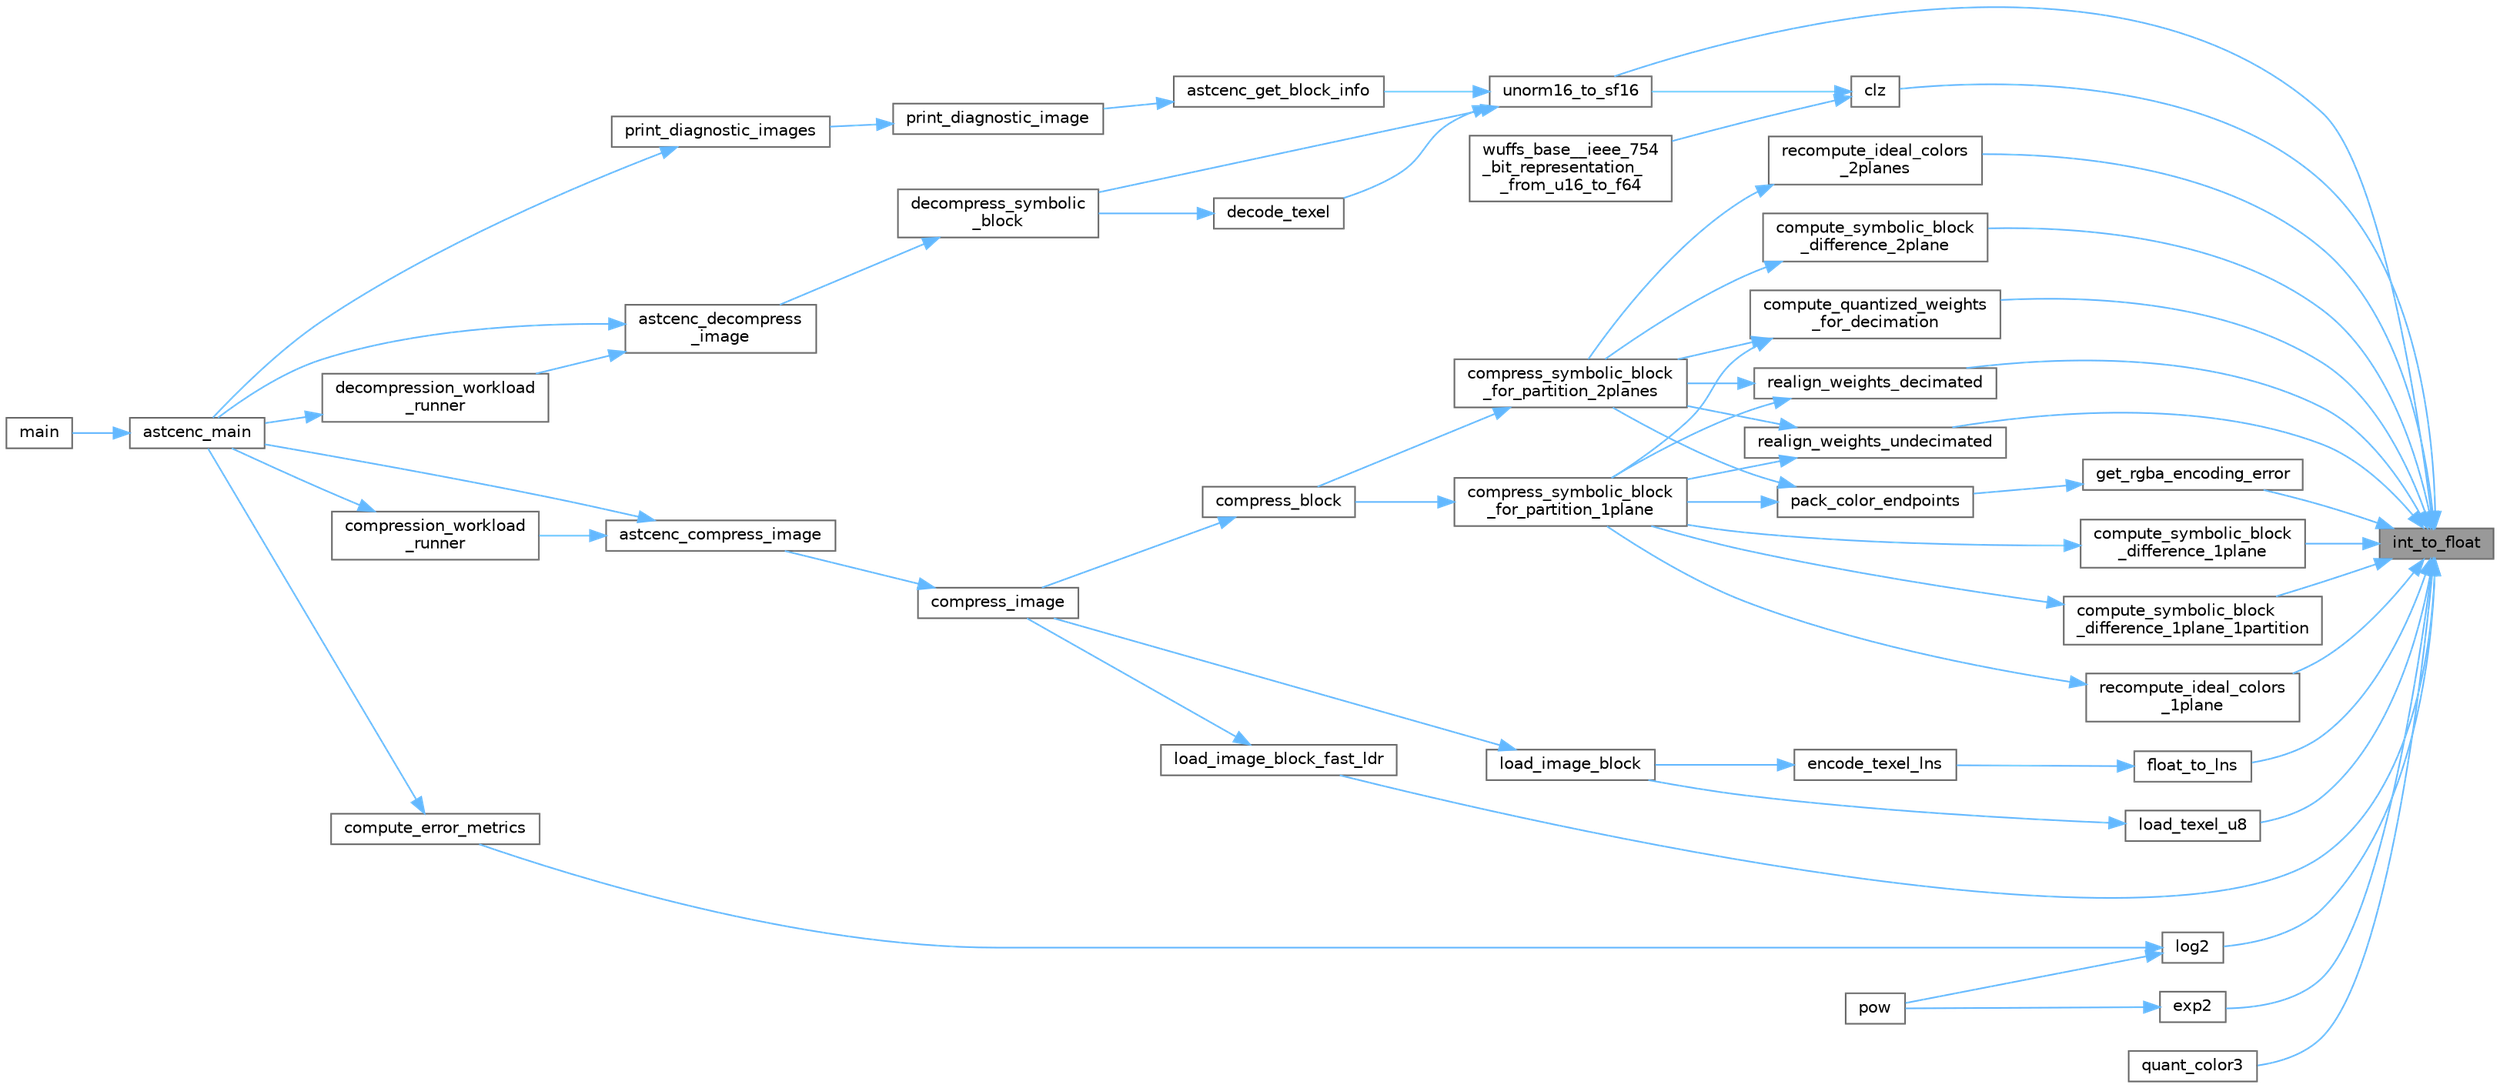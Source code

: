 digraph "int_to_float"
{
 // LATEX_PDF_SIZE
  bgcolor="transparent";
  edge [fontname=Helvetica,fontsize=10,labelfontname=Helvetica,labelfontsize=10];
  node [fontname=Helvetica,fontsize=10,shape=box,height=0.2,width=0.4];
  rankdir="RL";
  Node1 [id="Node000001",label="int_to_float",height=0.2,width=0.4,color="gray40", fillcolor="grey60", style="filled", fontcolor="black",tooltip="Return a float value for an integer vector."];
  Node1 -> Node2 [id="edge62_Node000001_Node000002",dir="back",color="steelblue1",style="solid",tooltip=" "];
  Node2 [id="Node000002",label="clz",height=0.2,width=0.4,color="grey40", fillcolor="white", style="filled",URL="$astcenc__vecmathlib_8h.html#ac4a249bd7ee357fb775d7f8ad8e22d91",tooltip="Count the leading zeros for each lane in a."];
  Node2 -> Node3 [id="edge63_Node000002_Node000003",dir="back",color="steelblue1",style="solid",tooltip=" "];
  Node3 [id="Node000003",label="unorm16_to_sf16",height=0.2,width=0.4,color="grey40", fillcolor="white", style="filled",URL="$astcenc__vecmathlib_8h.html#a478b1f2bc7a3589bfbe32b398583c502",tooltip="Convert unorm16 [0, 65535] to float16 in range [0, 1]."];
  Node3 -> Node4 [id="edge64_Node000003_Node000004",dir="back",color="steelblue1",style="solid",tooltip=" "];
  Node4 [id="Node000004",label="astcenc_get_block_info",height=0.2,width=0.4,color="grey40", fillcolor="white", style="filled",URL="$astcenc__entry_8cpp.html#a4138a9fb500526b5bfd98ea53a3ecec7",tooltip="Provide a high level summary of a block's encoding."];
  Node4 -> Node5 [id="edge65_Node000004_Node000005",dir="back",color="steelblue1",style="solid",tooltip=" "];
  Node5 [id="Node000005",label="print_diagnostic_image",height=0.2,width=0.4,color="grey40", fillcolor="white", style="filled",URL="$astcenccli__toplevel_8cpp.html#ac1760850c83dafab500f7cf8ab789246",tooltip="Populate a single diagnostic image showing aspects of the encoding."];
  Node5 -> Node6 [id="edge66_Node000005_Node000006",dir="back",color="steelblue1",style="solid",tooltip=" "];
  Node6 [id="Node000006",label="print_diagnostic_images",height=0.2,width=0.4,color="grey40", fillcolor="white", style="filled",URL="$astcenccli__toplevel_8cpp.html#a65c87ee1ff0ed0736cffa06692853479",tooltip="Print a set of diagnostic images showing aspects of the encoding."];
  Node6 -> Node7 [id="edge67_Node000006_Node000007",dir="back",color="steelblue1",style="solid",tooltip=" "];
  Node7 [id="Node000007",label="astcenc_main",height=0.2,width=0.4,color="grey40", fillcolor="white", style="filled",URL="$astcenccli__toplevel_8cpp.html#a073d18880f24fd648661b01d2e20340e",tooltip="Application entry point."];
  Node7 -> Node8 [id="edge68_Node000007_Node000008",dir="back",color="steelblue1",style="solid",tooltip=" "];
  Node8 [id="Node000008",label="main",height=0.2,width=0.4,color="grey40", fillcolor="white", style="filled",URL="$astcenccli__entry_8cpp.html#a3c04138a5bfe5d72780bb7e82a18e627",tooltip=" "];
  Node3 -> Node9 [id="edge69_Node000003_Node000009",dir="back",color="steelblue1",style="solid",tooltip=" "];
  Node9 [id="Node000009",label="decode_texel",height=0.2,width=0.4,color="grey40", fillcolor="white", style="filled",URL="$astcenc__decompress__symbolic_8cpp.html#a9389a206914c0bbd0cb8a5d065dc56fe",tooltip="Convert integer color value into a float value for the decoder."];
  Node9 -> Node10 [id="edge70_Node000009_Node000010",dir="back",color="steelblue1",style="solid",tooltip=" "];
  Node10 [id="Node000010",label="decompress_symbolic\l_block",height=0.2,width=0.4,color="grey40", fillcolor="white", style="filled",URL="$astcenc__decompress__symbolic_8cpp.html#a4a5f09c362972951a31e4d7ff918f89f",tooltip="Decompress a symbolic block in to an image block."];
  Node10 -> Node11 [id="edge71_Node000010_Node000011",dir="back",color="steelblue1",style="solid",tooltip=" "];
  Node11 [id="Node000011",label="astcenc_decompress\l_image",height=0.2,width=0.4,color="grey40", fillcolor="white", style="filled",URL="$astcenc__entry_8cpp.html#a062987fc41b9df7d34d8eb668f29eb21",tooltip="Decompress an image."];
  Node11 -> Node7 [id="edge72_Node000011_Node000007",dir="back",color="steelblue1",style="solid",tooltip=" "];
  Node11 -> Node12 [id="edge73_Node000011_Node000012",dir="back",color="steelblue1",style="solid",tooltip=" "];
  Node12 [id="Node000012",label="decompression_workload\l_runner",height=0.2,width=0.4,color="grey40", fillcolor="white", style="filled",URL="$astcenccli__toplevel_8cpp.html#a02c55a799cc33b39f9d733b1a7e91281",tooltip="Runner callback function for a decompression worker thread."];
  Node12 -> Node7 [id="edge74_Node000012_Node000007",dir="back",color="steelblue1",style="solid",tooltip=" "];
  Node3 -> Node10 [id="edge75_Node000003_Node000010",dir="back",color="steelblue1",style="solid",tooltip=" "];
  Node2 -> Node13 [id="edge76_Node000002_Node000013",dir="back",color="steelblue1",style="solid",tooltip=" "];
  Node13 [id="Node000013",label="wuffs_base__ieee_754\l_bit_representation_\l_from_u16_to_f64",height=0.2,width=0.4,color="grey40", fillcolor="white", style="filled",URL="$wuffs-v0_83_8c.html#af9423b29c2c6b0152acf48cb73e62320",tooltip=" "];
  Node1 -> Node14 [id="edge77_Node000001_Node000014",dir="back",color="steelblue1",style="solid",tooltip=" "];
  Node14 [id="Node000014",label="compute_quantized_weights\l_for_decimation",height=0.2,width=0.4,color="grey40", fillcolor="white", style="filled",URL="$astcenc__ideal__endpoints__and__weights_8cpp.html#af42cf444db5f16e2ed4fb642acf81f4a",tooltip="Compute the optimal quantized weights for a decimation table."];
  Node14 -> Node15 [id="edge78_Node000014_Node000015",dir="back",color="steelblue1",style="solid",tooltip=" "];
  Node15 [id="Node000015",label="compress_symbolic_block\l_for_partition_1plane",height=0.2,width=0.4,color="grey40", fillcolor="white", style="filled",URL="$astcenc__compress__symbolic_8cpp.html#af5f518a15600c71922e69267dea2db99",tooltip="Compress a block using a chosen partitioning and 1 plane of weights."];
  Node15 -> Node16 [id="edge79_Node000015_Node000016",dir="back",color="steelblue1",style="solid",tooltip=" "];
  Node16 [id="Node000016",label="compress_block",height=0.2,width=0.4,color="grey40", fillcolor="white", style="filled",URL="$astcenc__compress__symbolic_8cpp.html#a579b9a2ceeecda2fb3abe63b8311df1c",tooltip="Compress an image block into a physical block."];
  Node16 -> Node17 [id="edge80_Node000016_Node000017",dir="back",color="steelblue1",style="solid",tooltip=" "];
  Node17 [id="Node000017",label="compress_image",height=0.2,width=0.4,color="grey40", fillcolor="white", style="filled",URL="$astcenc__entry_8cpp.html#acbecfd32ce013d567cac16a877c20f42",tooltip="Compress an image, after any preflight has completed."];
  Node17 -> Node18 [id="edge81_Node000017_Node000018",dir="back",color="steelblue1",style="solid",tooltip=" "];
  Node18 [id="Node000018",label="astcenc_compress_image",height=0.2,width=0.4,color="grey40", fillcolor="white", style="filled",URL="$astcenc__entry_8cpp.html#ad762aa055eed75156c99309158a40e90",tooltip="Compress an image."];
  Node18 -> Node7 [id="edge82_Node000018_Node000007",dir="back",color="steelblue1",style="solid",tooltip=" "];
  Node18 -> Node19 [id="edge83_Node000018_Node000019",dir="back",color="steelblue1",style="solid",tooltip=" "];
  Node19 [id="Node000019",label="compression_workload\l_runner",height=0.2,width=0.4,color="grey40", fillcolor="white", style="filled",URL="$astcenccli__toplevel_8cpp.html#a57bafe66bbd689a53aad2d190fe7a3fa",tooltip="Runner callback function for a compression worker thread."];
  Node19 -> Node7 [id="edge84_Node000019_Node000007",dir="back",color="steelblue1",style="solid",tooltip=" "];
  Node14 -> Node20 [id="edge85_Node000014_Node000020",dir="back",color="steelblue1",style="solid",tooltip=" "];
  Node20 [id="Node000020",label="compress_symbolic_block\l_for_partition_2planes",height=0.2,width=0.4,color="grey40", fillcolor="white", style="filled",URL="$astcenc__compress__symbolic_8cpp.html#af11a976c8ea386db054bef472ce0667c",tooltip="Compress a block using a chosen partitioning and 2 planes of weights."];
  Node20 -> Node16 [id="edge86_Node000020_Node000016",dir="back",color="steelblue1",style="solid",tooltip=" "];
  Node1 -> Node21 [id="edge87_Node000001_Node000021",dir="back",color="steelblue1",style="solid",tooltip=" "];
  Node21 [id="Node000021",label="compute_symbolic_block\l_difference_1plane",height=0.2,width=0.4,color="grey40", fillcolor="white", style="filled",URL="$astcenc__decompress__symbolic_8cpp.html#a0541138e65930f39f6caba517e76dfe4",tooltip="Compute the error between a symbolic block and the original input data."];
  Node21 -> Node15 [id="edge88_Node000021_Node000015",dir="back",color="steelblue1",style="solid",tooltip=" "];
  Node1 -> Node22 [id="edge89_Node000001_Node000022",dir="back",color="steelblue1",style="solid",tooltip=" "];
  Node22 [id="Node000022",label="compute_symbolic_block\l_difference_1plane_1partition",height=0.2,width=0.4,color="grey40", fillcolor="white", style="filled",URL="$astcenc__decompress__symbolic_8cpp.html#aff8e27acd948a9cc5631d99c80906b2f",tooltip="Compute the error between a symbolic block and the original input data."];
  Node22 -> Node15 [id="edge90_Node000022_Node000015",dir="back",color="steelblue1",style="solid",tooltip=" "];
  Node1 -> Node23 [id="edge91_Node000001_Node000023",dir="back",color="steelblue1",style="solid",tooltip=" "];
  Node23 [id="Node000023",label="compute_symbolic_block\l_difference_2plane",height=0.2,width=0.4,color="grey40", fillcolor="white", style="filled",URL="$astcenc__decompress__symbolic_8cpp.html#a9c23f8373c9f5e708650b7c8e038b182",tooltip="Compute the error between a symbolic block and the original input data."];
  Node23 -> Node20 [id="edge92_Node000023_Node000020",dir="back",color="steelblue1",style="solid",tooltip=" "];
  Node1 -> Node24 [id="edge93_Node000001_Node000024",dir="back",color="steelblue1",style="solid",tooltip=" "];
  Node24 [id="Node000024",label="exp2",height=0.2,width=0.4,color="grey40", fillcolor="white", style="filled",URL="$astcenc__vecmathlib_8h.html#a87f28ce214c8467ad2e4df620dea7e90",tooltip="Compute an approximate exp2(x) for each lane in the vector."];
  Node24 -> Node25 [id="edge94_Node000024_Node000025",dir="back",color="steelblue1",style="solid",tooltip=" "];
  Node25 [id="Node000025",label="pow",height=0.2,width=0.4,color="grey40", fillcolor="white", style="filled",URL="$astcenc__vecmathlib_8h.html#a4c1d7b228b3f79a7260ea87d535324cb",tooltip="Compute an approximate pow(x, y) for each lane in the vector."];
  Node1 -> Node26 [id="edge95_Node000001_Node000026",dir="back",color="steelblue1",style="solid",tooltip=" "];
  Node26 [id="Node000026",label="float_to_lns",height=0.2,width=0.4,color="grey40", fillcolor="white", style="filled",URL="$astcenc__vecmathlib_8h.html#a31e34e7d35ae75fd745c6d9117d7eabb",tooltip="Convert float to 16-bit LNS."];
  Node26 -> Node27 [id="edge96_Node000026_Node000027",dir="back",color="steelblue1",style="solid",tooltip=" "];
  Node27 [id="Node000027",label="encode_texel_lns",height=0.2,width=0.4,color="grey40", fillcolor="white", style="filled",URL="$astcenc__image_8cpp.html#ab1928a8877d97e7fca94c20dff6d3326",tooltip="Encode a texel that includes at least some HDR LNS texels."];
  Node27 -> Node28 [id="edge97_Node000027_Node000028",dir="back",color="steelblue1",style="solid",tooltip=" "];
  Node28 [id="Node000028",label="load_image_block",height=0.2,width=0.4,color="grey40", fillcolor="white", style="filled",URL="$astcenc__image_8cpp.html#ac38601dc2481e26c57906255523f7262",tooltip="Load a single image block from the input image."];
  Node28 -> Node17 [id="edge98_Node000028_Node000017",dir="back",color="steelblue1",style="solid",tooltip=" "];
  Node1 -> Node29 [id="edge99_Node000001_Node000029",dir="back",color="steelblue1",style="solid",tooltip=" "];
  Node29 [id="Node000029",label="get_rgba_encoding_error",height=0.2,width=0.4,color="grey40", fillcolor="white", style="filled",URL="$astcenc__color__quantize_8cpp.html#a7175b796b451809bf4d85bb291cb7bec",tooltip="Functions for color quantization."];
  Node29 -> Node30 [id="edge100_Node000029_Node000030",dir="back",color="steelblue1",style="solid",tooltip=" "];
  Node30 [id="Node000030",label="pack_color_endpoints",height=0.2,width=0.4,color="grey40", fillcolor="white", style="filled",URL="$astcenc__color__quantize_8cpp.html#ab9f9b564c57688af1f8fc1d9e000af81",tooltip="Pack a single pair of color endpoints as effectively as possible."];
  Node30 -> Node15 [id="edge101_Node000030_Node000015",dir="back",color="steelblue1",style="solid",tooltip=" "];
  Node30 -> Node20 [id="edge102_Node000030_Node000020",dir="back",color="steelblue1",style="solid",tooltip=" "];
  Node1 -> Node31 [id="edge103_Node000001_Node000031",dir="back",color="steelblue1",style="solid",tooltip=" "];
  Node31 [id="Node000031",label="load_image_block_fast_ldr",height=0.2,width=0.4,color="grey40", fillcolor="white", style="filled",URL="$astcenc__image_8cpp.html#a04e3f01eb10a8a494e1d07b39c496bde",tooltip="Load a single image block from the input image."];
  Node31 -> Node17 [id="edge104_Node000031_Node000017",dir="back",color="steelblue1",style="solid",tooltip=" "];
  Node1 -> Node32 [id="edge105_Node000001_Node000032",dir="back",color="steelblue1",style="solid",tooltip=" "];
  Node32 [id="Node000032",label="load_texel_u8",height=0.2,width=0.4,color="grey40", fillcolor="white", style="filled",URL="$astcenc__image_8cpp.html#a3308fe6e3772f49620b4b20258e7a28c",tooltip="Load a 8-bit UNORM texel from a data array."];
  Node32 -> Node28 [id="edge106_Node000032_Node000028",dir="back",color="steelblue1",style="solid",tooltip=" "];
  Node1 -> Node33 [id="edge107_Node000001_Node000033",dir="back",color="steelblue1",style="solid",tooltip=" "];
  Node33 [id="Node000033",label="log2",height=0.2,width=0.4,color="grey40", fillcolor="white", style="filled",URL="$astcenc__vecmathlib_8h.html#a77245e9181fb31efa0a97cfbf4084e5e",tooltip="Compute an approximate log2(x) for each lane in the vector."];
  Node33 -> Node34 [id="edge108_Node000033_Node000034",dir="back",color="steelblue1",style="solid",tooltip=" "];
  Node34 [id="Node000034",label="compute_error_metrics",height=0.2,width=0.4,color="grey40", fillcolor="white", style="filled",URL="$astcenccli__error__metrics_8cpp.html#a478be461420681d7c83aa89569ea92c4",tooltip="Compute error metrics comparing two images."];
  Node34 -> Node7 [id="edge109_Node000034_Node000007",dir="back",color="steelblue1",style="solid",tooltip=" "];
  Node33 -> Node25 [id="edge110_Node000033_Node000025",dir="back",color="steelblue1",style="solid",tooltip=" "];
  Node1 -> Node35 [id="edge111_Node000001_Node000035",dir="back",color="steelblue1",style="solid",tooltip=" "];
  Node35 [id="Node000035",label="quant_color3",height=0.2,width=0.4,color="grey40", fillcolor="white", style="filled",URL="$astcenc__color__quantize_8cpp.html#affbf6defc49c5c213d7a7409c219a557",tooltip="Determine the quantized value given a quantization level and residual."];
  Node1 -> Node36 [id="edge112_Node000001_Node000036",dir="back",color="steelblue1",style="solid",tooltip=" "];
  Node36 [id="Node000036",label="realign_weights_decimated",height=0.2,width=0.4,color="grey40", fillcolor="white", style="filled",URL="$astcenc__compress__symbolic_8cpp.html#af80747ee43aa6fda579161376205c294",tooltip="Attempt to improve weights given a chosen configuration."];
  Node36 -> Node15 [id="edge113_Node000036_Node000015",dir="back",color="steelblue1",style="solid",tooltip=" "];
  Node36 -> Node20 [id="edge114_Node000036_Node000020",dir="back",color="steelblue1",style="solid",tooltip=" "];
  Node1 -> Node37 [id="edge115_Node000001_Node000037",dir="back",color="steelblue1",style="solid",tooltip=" "];
  Node37 [id="Node000037",label="realign_weights_undecimated",height=0.2,width=0.4,color="grey40", fillcolor="white", style="filled",URL="$astcenc__compress__symbolic_8cpp.html#a91e5fa530ba0e492b85132e416a5ddf4",tooltip="Attempt to improve weights given a chosen configuration."];
  Node37 -> Node15 [id="edge116_Node000037_Node000015",dir="back",color="steelblue1",style="solid",tooltip=" "];
  Node37 -> Node20 [id="edge117_Node000037_Node000020",dir="back",color="steelblue1",style="solid",tooltip=" "];
  Node1 -> Node38 [id="edge118_Node000001_Node000038",dir="back",color="steelblue1",style="solid",tooltip=" "];
  Node38 [id="Node000038",label="recompute_ideal_colors\l_1plane",height=0.2,width=0.4,color="grey40", fillcolor="white", style="filled",URL="$astcenc__ideal__endpoints__and__weights_8cpp.html#a02bcad94240678ee727ccf2f0fbfb5d3",tooltip="For a given 1 plane weight set recompute the endpoint colors."];
  Node38 -> Node15 [id="edge119_Node000038_Node000015",dir="back",color="steelblue1",style="solid",tooltip=" "];
  Node1 -> Node39 [id="edge120_Node000001_Node000039",dir="back",color="steelblue1",style="solid",tooltip=" "];
  Node39 [id="Node000039",label="recompute_ideal_colors\l_2planes",height=0.2,width=0.4,color="grey40", fillcolor="white", style="filled",URL="$astcenc__ideal__endpoints__and__weights_8cpp.html#afb3c455470bef24f48d7815bb78bb569",tooltip="For a given 2 plane weight set recompute the endpoint colors."];
  Node39 -> Node20 [id="edge121_Node000039_Node000020",dir="back",color="steelblue1",style="solid",tooltip=" "];
  Node1 -> Node3 [id="edge122_Node000001_Node000003",dir="back",color="steelblue1",style="solid",tooltip=" "];
}

